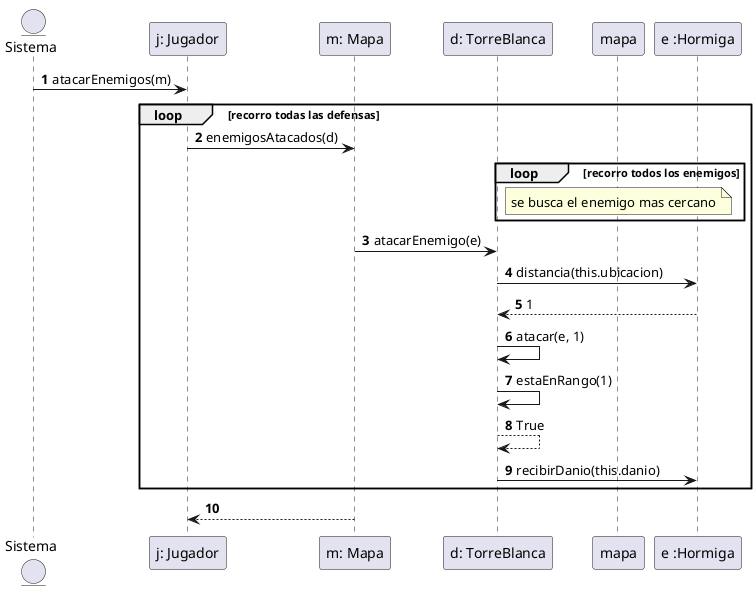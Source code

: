 @startuml
'https://plantuml.com/sequence-diagram

autonumber

entity Sistema
participant "j: Jugador"
participant "m: Mapa"
Sistema -> "j: Jugador":atacarEnemigos(m)
loop recorro todas las defensas
    "j: Jugador" -> "m: Mapa": enemigosAtacados(d)
    participant "d: TorreBlanca"

    loop recorro todos los enemigos
        note over mapa: se busca el enemigo mas cercano
    end
    participant "e :Hormiga"
    "m: Mapa"->"d: TorreBlanca": atacarEnemigo(e)
    "d: TorreBlanca" -> "e :Hormiga": distancia(this.ubicacion)
    "e :Hormiga" --> "d: TorreBlanca": 1
    "d: TorreBlanca" -> "d: TorreBlanca": atacar(e, 1)
    "d: TorreBlanca" -> "d: TorreBlanca": estaEnRango(1)
    "d: TorreBlanca" --> "d: TorreBlanca": True
    "d: TorreBlanca" -> "e :Hormiga": recibirDanio(this.danio)
end
"j: Jugador" <-- "m: Mapa"

@enduml